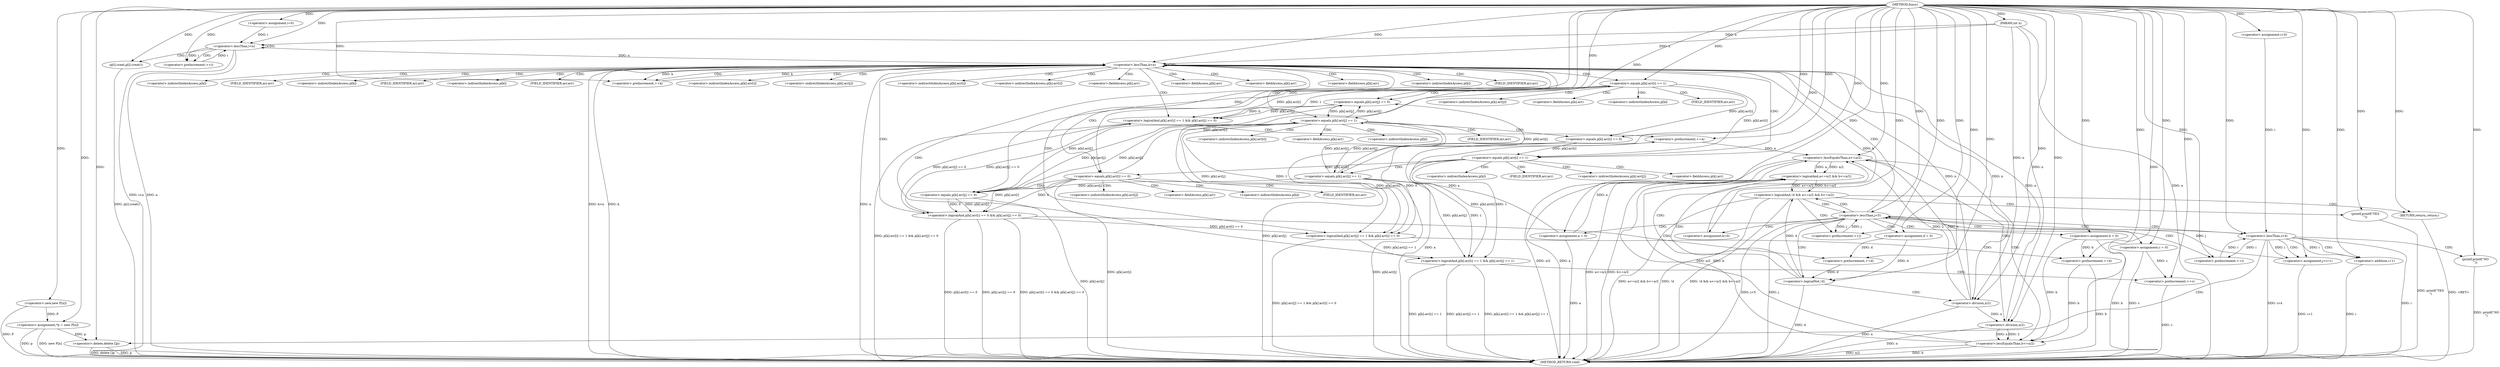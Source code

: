 digraph "funcc" {  
"1000122" [label = "(METHOD,funcc)" ]
"1000302" [label = "(METHOD_RETURN,void)" ]
"1000123" [label = "(PARAM,int n)" ]
"1000130" [label = "(<operator>.assignment,*p = new P[n])" ]
"1000298" [label = "(printf,printf(\"NO\n\"))" ]
"1000300" [label = "(<operator>.delete,delete []p)" ]
"1000136" [label = "(<operator>.assignment,i=0)" ]
"1000139" [label = "(<operator>.lessThan,i<n)" ]
"1000142" [label = "(<operator>.preIncrement,++i)" ]
"1000144" [label = "(p[i].creat,p[i].creat())" ]
"1000147" [label = "(<operator>.assignment,i=0)" ]
"1000150" [label = "(<operator>.lessThan,i<4)" ]
"1000153" [label = "(<operator>.preIncrement,++i)" ]
"1000132" [label = "(<operator>.new,new P[n])" ]
"1000157" [label = "(<operator>.assignment,j=i+1)" ]
"1000162" [label = "(<operator>.lessThan,j<5)" ]
"1000165" [label = "(<operator>.preIncrement,++j)" ]
"1000168" [label = "(<operator>.assignment,a = 0)" ]
"1000171" [label = "(<operator>.assignment,b = 0)" ]
"1000174" [label = "(<operator>.assignment,c = 0)" ]
"1000177" [label = "(<operator>.assignment,d = 0)" ]
"1000159" [label = "(<operator>.addition,i+1)" ]
"1000182" [label = "(<operator>.assignment,k=0)" ]
"1000185" [label = "(<operator>.lessThan,k<n)" ]
"1000188" [label = "(<operator>.preIncrement,++k)" ]
"1000280" [label = "(<operator>.logicalAnd,!d && a<=n/2 && b<=n/2)" ]
"1000295" [label = "(printf,printf(\"YES\n\"))" ]
"1000297" [label = "(RETURN,return;,return;)" ]
"1000192" [label = "(<operator>.logicalAnd,p[k].arr[i] == 1 && p[k].arr[j] == 0)" ]
"1000211" [label = "(<operator>.preIncrement,++a)" ]
"1000214" [label = "(<operator>.logicalAnd,p[k].arr[j] == 1 && p[k].arr[i] == 0)" ]
"1000233" [label = "(<operator>.preIncrement,++b)" ]
"1000236" [label = "(<operator>.logicalAnd,p[k].arr[i] == 1 && p[k].arr[j] == 1)" ]
"1000255" [label = "(<operator>.preIncrement,++c)" ]
"1000258" [label = "(<operator>.logicalAnd,p[k].arr[i] == 0 && p[k].arr[j] == 0)" ]
"1000277" [label = "(<operator>.preIncrement,++d)" ]
"1000281" [label = "(<operator>.logicalNot,!d)" ]
"1000283" [label = "(<operator>.logicalAnd,a<=n/2 && b<=n/2)" ]
"1000284" [label = "(<operator>.lessEqualsThan,a<=n/2)" ]
"1000289" [label = "(<operator>.lessEqualsThan,b<=n/2)" ]
"1000193" [label = "(<operator>.equals,p[k].arr[i] == 1)" ]
"1000202" [label = "(<operator>.equals,p[k].arr[j] == 0)" ]
"1000215" [label = "(<operator>.equals,p[k].arr[j] == 1)" ]
"1000224" [label = "(<operator>.equals,p[k].arr[i] == 0)" ]
"1000237" [label = "(<operator>.equals,p[k].arr[i] == 1)" ]
"1000246" [label = "(<operator>.equals,p[k].arr[j] == 1)" ]
"1000259" [label = "(<operator>.equals,p[k].arr[i] == 0)" ]
"1000268" [label = "(<operator>.equals,p[k].arr[j] == 0)" ]
"1000286" [label = "(<operator>.division,n/2)" ]
"1000291" [label = "(<operator>.division,n/2)" ]
"1000194" [label = "(<operator>.indirectIndexAccess,p[k].arr[i])" ]
"1000203" [label = "(<operator>.indirectIndexAccess,p[k].arr[j])" ]
"1000216" [label = "(<operator>.indirectIndexAccess,p[k].arr[j])" ]
"1000225" [label = "(<operator>.indirectIndexAccess,p[k].arr[i])" ]
"1000238" [label = "(<operator>.indirectIndexAccess,p[k].arr[i])" ]
"1000247" [label = "(<operator>.indirectIndexAccess,p[k].arr[j])" ]
"1000260" [label = "(<operator>.indirectIndexAccess,p[k].arr[i])" ]
"1000269" [label = "(<operator>.indirectIndexAccess,p[k].arr[j])" ]
"1000195" [label = "(<operator>.fieldAccess,p[k].arr)" ]
"1000204" [label = "(<operator>.fieldAccess,p[k].arr)" ]
"1000217" [label = "(<operator>.fieldAccess,p[k].arr)" ]
"1000226" [label = "(<operator>.fieldAccess,p[k].arr)" ]
"1000239" [label = "(<operator>.fieldAccess,p[k].arr)" ]
"1000248" [label = "(<operator>.fieldAccess,p[k].arr)" ]
"1000261" [label = "(<operator>.fieldAccess,p[k].arr)" ]
"1000270" [label = "(<operator>.fieldAccess,p[k].arr)" ]
"1000196" [label = "(<operator>.indirectIndexAccess,p[k])" ]
"1000199" [label = "(FIELD_IDENTIFIER,arr,arr)" ]
"1000205" [label = "(<operator>.indirectIndexAccess,p[k])" ]
"1000208" [label = "(FIELD_IDENTIFIER,arr,arr)" ]
"1000218" [label = "(<operator>.indirectIndexAccess,p[k])" ]
"1000221" [label = "(FIELD_IDENTIFIER,arr,arr)" ]
"1000227" [label = "(<operator>.indirectIndexAccess,p[k])" ]
"1000230" [label = "(FIELD_IDENTIFIER,arr,arr)" ]
"1000240" [label = "(<operator>.indirectIndexAccess,p[k])" ]
"1000243" [label = "(FIELD_IDENTIFIER,arr,arr)" ]
"1000249" [label = "(<operator>.indirectIndexAccess,p[k])" ]
"1000252" [label = "(FIELD_IDENTIFIER,arr,arr)" ]
"1000262" [label = "(<operator>.indirectIndexAccess,p[k])" ]
"1000265" [label = "(FIELD_IDENTIFIER,arr,arr)" ]
"1000271" [label = "(<operator>.indirectIndexAccess,p[k])" ]
"1000274" [label = "(FIELD_IDENTIFIER,arr,arr)" ]
  "1000123" -> "1000302"  [ label = "DDG: n"] 
  "1000130" -> "1000302"  [ label = "DDG: p"] 
  "1000130" -> "1000302"  [ label = "DDG: new P[n]"] 
  "1000139" -> "1000302"  [ label = "DDG: n"] 
  "1000139" -> "1000302"  [ label = "DDG: i<n"] 
  "1000150" -> "1000302"  [ label = "DDG: i"] 
  "1000150" -> "1000302"  [ label = "DDG: i<4"] 
  "1000298" -> "1000302"  [ label = "DDG: printf(\"NO\n\")"] 
  "1000300" -> "1000302"  [ label = "DDG: p"] 
  "1000300" -> "1000302"  [ label = "DDG: delete []p"] 
  "1000159" -> "1000302"  [ label = "DDG: i"] 
  "1000157" -> "1000302"  [ label = "DDG: i+1"] 
  "1000162" -> "1000302"  [ label = "DDG: j"] 
  "1000162" -> "1000302"  [ label = "DDG: j<5"] 
  "1000168" -> "1000302"  [ label = "DDG: a"] 
  "1000171" -> "1000302"  [ label = "DDG: b"] 
  "1000174" -> "1000302"  [ label = "DDG: c"] 
  "1000185" -> "1000302"  [ label = "DDG: k"] 
  "1000185" -> "1000302"  [ label = "DDG: n"] 
  "1000185" -> "1000302"  [ label = "DDG: k<n"] 
  "1000281" -> "1000302"  [ label = "DDG: d"] 
  "1000280" -> "1000302"  [ label = "DDG: !d"] 
  "1000284" -> "1000302"  [ label = "DDG: a"] 
  "1000286" -> "1000302"  [ label = "DDG: n"] 
  "1000284" -> "1000302"  [ label = "DDG: n/2"] 
  "1000283" -> "1000302"  [ label = "DDG: a<=n/2"] 
  "1000289" -> "1000302"  [ label = "DDG: b"] 
  "1000291" -> "1000302"  [ label = "DDG: n"] 
  "1000289" -> "1000302"  [ label = "DDG: n/2"] 
  "1000283" -> "1000302"  [ label = "DDG: b<=n/2"] 
  "1000280" -> "1000302"  [ label = "DDG: a<=n/2 && b<=n/2"] 
  "1000280" -> "1000302"  [ label = "DDG: !d && a<=n/2 && b<=n/2"] 
  "1000295" -> "1000302"  [ label = "DDG: printf(\"YES\n\")"] 
  "1000192" -> "1000302"  [ label = "DDG: p[k].arr[i] == 1 && p[k].arr[j] == 0"] 
  "1000211" -> "1000302"  [ label = "DDG: a"] 
  "1000215" -> "1000302"  [ label = "DDG: p[k].arr[j]"] 
  "1000214" -> "1000302"  [ label = "DDG: p[k].arr[j] == 1 && p[k].arr[i] == 0"] 
  "1000233" -> "1000302"  [ label = "DDG: b"] 
  "1000236" -> "1000302"  [ label = "DDG: p[k].arr[i] == 1"] 
  "1000246" -> "1000302"  [ label = "DDG: p[k].arr[j]"] 
  "1000236" -> "1000302"  [ label = "DDG: p[k].arr[j] == 1"] 
  "1000236" -> "1000302"  [ label = "DDG: p[k].arr[i] == 1 && p[k].arr[j] == 1"] 
  "1000255" -> "1000302"  [ label = "DDG: c"] 
  "1000259" -> "1000302"  [ label = "DDG: p[k].arr[i]"] 
  "1000258" -> "1000302"  [ label = "DDG: p[k].arr[i] == 0"] 
  "1000268" -> "1000302"  [ label = "DDG: p[k].arr[j]"] 
  "1000258" -> "1000302"  [ label = "DDG: p[k].arr[j] == 0"] 
  "1000258" -> "1000302"  [ label = "DDG: p[k].arr[i] == 0 && p[k].arr[j] == 0"] 
  "1000144" -> "1000302"  [ label = "DDG: p[i].creat()"] 
  "1000297" -> "1000302"  [ label = "DDG: <RET>"] 
  "1000132" -> "1000302"  [ label = "DDG: P"] 
  "1000122" -> "1000123"  [ label = "DDG: "] 
  "1000132" -> "1000130"  [ label = "DDG: P"] 
  "1000122" -> "1000130"  [ label = "DDG: "] 
  "1000122" -> "1000136"  [ label = "DDG: "] 
  "1000122" -> "1000144"  [ label = "DDG: "] 
  "1000122" -> "1000147"  [ label = "DDG: "] 
  "1000122" -> "1000298"  [ label = "DDG: "] 
  "1000130" -> "1000300"  [ label = "DDG: p"] 
  "1000122" -> "1000300"  [ label = "DDG: "] 
  "1000122" -> "1000132"  [ label = "DDG: "] 
  "1000136" -> "1000139"  [ label = "DDG: i"] 
  "1000142" -> "1000139"  [ label = "DDG: i"] 
  "1000122" -> "1000139"  [ label = "DDG: "] 
  "1000123" -> "1000139"  [ label = "DDG: n"] 
  "1000139" -> "1000142"  [ label = "DDG: i"] 
  "1000122" -> "1000142"  [ label = "DDG: "] 
  "1000147" -> "1000150"  [ label = "DDG: i"] 
  "1000153" -> "1000150"  [ label = "DDG: i"] 
  "1000122" -> "1000150"  [ label = "DDG: "] 
  "1000122" -> "1000153"  [ label = "DDG: "] 
  "1000150" -> "1000153"  [ label = "DDG: i"] 
  "1000122" -> "1000157"  [ label = "DDG: "] 
  "1000150" -> "1000157"  [ label = "DDG: i"] 
  "1000157" -> "1000162"  [ label = "DDG: j"] 
  "1000165" -> "1000162"  [ label = "DDG: j"] 
  "1000122" -> "1000162"  [ label = "DDG: "] 
  "1000162" -> "1000165"  [ label = "DDG: j"] 
  "1000122" -> "1000165"  [ label = "DDG: "] 
  "1000122" -> "1000168"  [ label = "DDG: "] 
  "1000122" -> "1000171"  [ label = "DDG: "] 
  "1000122" -> "1000174"  [ label = "DDG: "] 
  "1000122" -> "1000177"  [ label = "DDG: "] 
  "1000150" -> "1000159"  [ label = "DDG: i"] 
  "1000122" -> "1000159"  [ label = "DDG: "] 
  "1000122" -> "1000182"  [ label = "DDG: "] 
  "1000182" -> "1000185"  [ label = "DDG: k"] 
  "1000188" -> "1000185"  [ label = "DDG: k"] 
  "1000122" -> "1000185"  [ label = "DDG: "] 
  "1000139" -> "1000185"  [ label = "DDG: n"] 
  "1000286" -> "1000185"  [ label = "DDG: n"] 
  "1000291" -> "1000185"  [ label = "DDG: n"] 
  "1000123" -> "1000185"  [ label = "DDG: n"] 
  "1000185" -> "1000188"  [ label = "DDG: k"] 
  "1000122" -> "1000188"  [ label = "DDG: "] 
  "1000281" -> "1000280"  [ label = "DDG: d"] 
  "1000283" -> "1000280"  [ label = "DDG: a<=n/2"] 
  "1000283" -> "1000280"  [ label = "DDG: b<=n/2"] 
  "1000122" -> "1000297"  [ label = "DDG: "] 
  "1000177" -> "1000281"  [ label = "DDG: d"] 
  "1000277" -> "1000281"  [ label = "DDG: d"] 
  "1000122" -> "1000281"  [ label = "DDG: "] 
  "1000284" -> "1000283"  [ label = "DDG: n/2"] 
  "1000284" -> "1000283"  [ label = "DDG: a"] 
  "1000289" -> "1000283"  [ label = "DDG: n/2"] 
  "1000289" -> "1000283"  [ label = "DDG: b"] 
  "1000122" -> "1000295"  [ label = "DDG: "] 
  "1000193" -> "1000192"  [ label = "DDG: 1"] 
  "1000193" -> "1000192"  [ label = "DDG: p[k].arr[i]"] 
  "1000258" -> "1000192"  [ label = "DDG: p[k].arr[j] == 0"] 
  "1000202" -> "1000192"  [ label = "DDG: 0"] 
  "1000202" -> "1000192"  [ label = "DDG: p[k].arr[j]"] 
  "1000168" -> "1000211"  [ label = "DDG: a"] 
  "1000122" -> "1000211"  [ label = "DDG: "] 
  "1000215" -> "1000214"  [ label = "DDG: 1"] 
  "1000215" -> "1000214"  [ label = "DDG: p[k].arr[j]"] 
  "1000258" -> "1000214"  [ label = "DDG: p[k].arr[i] == 0"] 
  "1000224" -> "1000214"  [ label = "DDG: 0"] 
  "1000224" -> "1000214"  [ label = "DDG: p[k].arr[i]"] 
  "1000171" -> "1000233"  [ label = "DDG: b"] 
  "1000122" -> "1000233"  [ label = "DDG: "] 
  "1000237" -> "1000236"  [ label = "DDG: 1"] 
  "1000237" -> "1000236"  [ label = "DDG: p[k].arr[i]"] 
  "1000214" -> "1000236"  [ label = "DDG: p[k].arr[j] == 1"] 
  "1000246" -> "1000236"  [ label = "DDG: p[k].arr[j]"] 
  "1000246" -> "1000236"  [ label = "DDG: 1"] 
  "1000174" -> "1000255"  [ label = "DDG: c"] 
  "1000122" -> "1000255"  [ label = "DDG: "] 
  "1000259" -> "1000258"  [ label = "DDG: 0"] 
  "1000259" -> "1000258"  [ label = "DDG: p[k].arr[i]"] 
  "1000192" -> "1000258"  [ label = "DDG: p[k].arr[j] == 0"] 
  "1000268" -> "1000258"  [ label = "DDG: p[k].arr[j]"] 
  "1000268" -> "1000258"  [ label = "DDG: 0"] 
  "1000177" -> "1000277"  [ label = "DDG: d"] 
  "1000122" -> "1000277"  [ label = "DDG: "] 
  "1000168" -> "1000284"  [ label = "DDG: a"] 
  "1000211" -> "1000284"  [ label = "DDG: a"] 
  "1000122" -> "1000284"  [ label = "DDG: "] 
  "1000286" -> "1000284"  [ label = "DDG: n"] 
  "1000286" -> "1000284"  [ label = "DDG: 2"] 
  "1000171" -> "1000289"  [ label = "DDG: b"] 
  "1000233" -> "1000289"  [ label = "DDG: b"] 
  "1000122" -> "1000289"  [ label = "DDG: "] 
  "1000291" -> "1000289"  [ label = "DDG: 2"] 
  "1000291" -> "1000289"  [ label = "DDG: n"] 
  "1000259" -> "1000193"  [ label = "DDG: p[k].arr[i]"] 
  "1000122" -> "1000193"  [ label = "DDG: "] 
  "1000215" -> "1000202"  [ label = "DDG: p[k].arr[j]"] 
  "1000246" -> "1000202"  [ label = "DDG: p[k].arr[j]"] 
  "1000268" -> "1000202"  [ label = "DDG: p[k].arr[j]"] 
  "1000122" -> "1000202"  [ label = "DDG: "] 
  "1000202" -> "1000215"  [ label = "DDG: p[k].arr[j]"] 
  "1000246" -> "1000215"  [ label = "DDG: p[k].arr[j]"] 
  "1000268" -> "1000215"  [ label = "DDG: p[k].arr[j]"] 
  "1000122" -> "1000215"  [ label = "DDG: "] 
  "1000193" -> "1000224"  [ label = "DDG: p[k].arr[i]"] 
  "1000122" -> "1000224"  [ label = "DDG: "] 
  "1000193" -> "1000237"  [ label = "DDG: p[k].arr[i]"] 
  "1000224" -> "1000237"  [ label = "DDG: p[k].arr[i]"] 
  "1000122" -> "1000237"  [ label = "DDG: "] 
  "1000215" -> "1000246"  [ label = "DDG: p[k].arr[j]"] 
  "1000122" -> "1000246"  [ label = "DDG: "] 
  "1000237" -> "1000259"  [ label = "DDG: p[k].arr[i]"] 
  "1000122" -> "1000259"  [ label = "DDG: "] 
  "1000215" -> "1000268"  [ label = "DDG: p[k].arr[j]"] 
  "1000246" -> "1000268"  [ label = "DDG: p[k].arr[j]"] 
  "1000122" -> "1000268"  [ label = "DDG: "] 
  "1000185" -> "1000286"  [ label = "DDG: n"] 
  "1000123" -> "1000286"  [ label = "DDG: n"] 
  "1000122" -> "1000286"  [ label = "DDG: "] 
  "1000286" -> "1000291"  [ label = "DDG: n"] 
  "1000123" -> "1000291"  [ label = "DDG: n"] 
  "1000122" -> "1000291"  [ label = "DDG: "] 
  "1000139" -> "1000142"  [ label = "CDG: "] 
  "1000139" -> "1000139"  [ label = "CDG: "] 
  "1000139" -> "1000144"  [ label = "CDG: "] 
  "1000150" -> "1000298"  [ label = "CDG: "] 
  "1000150" -> "1000157"  [ label = "CDG: "] 
  "1000150" -> "1000300"  [ label = "CDG: "] 
  "1000150" -> "1000159"  [ label = "CDG: "] 
  "1000150" -> "1000162"  [ label = "CDG: "] 
  "1000162" -> "1000174"  [ label = "CDG: "] 
  "1000162" -> "1000182"  [ label = "CDG: "] 
  "1000162" -> "1000150"  [ label = "CDG: "] 
  "1000162" -> "1000281"  [ label = "CDG: "] 
  "1000162" -> "1000185"  [ label = "CDG: "] 
  "1000162" -> "1000153"  [ label = "CDG: "] 
  "1000162" -> "1000168"  [ label = "CDG: "] 
  "1000162" -> "1000280"  [ label = "CDG: "] 
  "1000162" -> "1000171"  [ label = "CDG: "] 
  "1000162" -> "1000177"  [ label = "CDG: "] 
  "1000185" -> "1000258"  [ label = "CDG: "] 
  "1000185" -> "1000238"  [ label = "CDG: "] 
  "1000185" -> "1000221"  [ label = "CDG: "] 
  "1000185" -> "1000199"  [ label = "CDG: "] 
  "1000185" -> "1000260"  [ label = "CDG: "] 
  "1000185" -> "1000243"  [ label = "CDG: "] 
  "1000185" -> "1000216"  [ label = "CDG: "] 
  "1000185" -> "1000259"  [ label = "CDG: "] 
  "1000185" -> "1000236"  [ label = "CDG: "] 
  "1000185" -> "1000188"  [ label = "CDG: "] 
  "1000185" -> "1000261"  [ label = "CDG: "] 
  "1000185" -> "1000214"  [ label = "CDG: "] 
  "1000185" -> "1000194"  [ label = "CDG: "] 
  "1000185" -> "1000192"  [ label = "CDG: "] 
  "1000185" -> "1000240"  [ label = "CDG: "] 
  "1000185" -> "1000217"  [ label = "CDG: "] 
  "1000185" -> "1000185"  [ label = "CDG: "] 
  "1000185" -> "1000239"  [ label = "CDG: "] 
  "1000185" -> "1000265"  [ label = "CDG: "] 
  "1000185" -> "1000195"  [ label = "CDG: "] 
  "1000185" -> "1000196"  [ label = "CDG: "] 
  "1000185" -> "1000215"  [ label = "CDG: "] 
  "1000185" -> "1000262"  [ label = "CDG: "] 
  "1000185" -> "1000237"  [ label = "CDG: "] 
  "1000185" -> "1000218"  [ label = "CDG: "] 
  "1000185" -> "1000193"  [ label = "CDG: "] 
  "1000280" -> "1000165"  [ label = "CDG: "] 
  "1000280" -> "1000295"  [ label = "CDG: "] 
  "1000280" -> "1000297"  [ label = "CDG: "] 
  "1000280" -> "1000162"  [ label = "CDG: "] 
  "1000281" -> "1000284"  [ label = "CDG: "] 
  "1000281" -> "1000286"  [ label = "CDG: "] 
  "1000281" -> "1000283"  [ label = "CDG: "] 
  "1000192" -> "1000211"  [ label = "CDG: "] 
  "1000214" -> "1000233"  [ label = "CDG: "] 
  "1000236" -> "1000255"  [ label = "CDG: "] 
  "1000258" -> "1000277"  [ label = "CDG: "] 
  "1000284" -> "1000291"  [ label = "CDG: "] 
  "1000284" -> "1000289"  [ label = "CDG: "] 
  "1000193" -> "1000208"  [ label = "CDG: "] 
  "1000193" -> "1000204"  [ label = "CDG: "] 
  "1000193" -> "1000203"  [ label = "CDG: "] 
  "1000193" -> "1000205"  [ label = "CDG: "] 
  "1000193" -> "1000202"  [ label = "CDG: "] 
  "1000215" -> "1000227"  [ label = "CDG: "] 
  "1000215" -> "1000224"  [ label = "CDG: "] 
  "1000215" -> "1000226"  [ label = "CDG: "] 
  "1000215" -> "1000230"  [ label = "CDG: "] 
  "1000215" -> "1000225"  [ label = "CDG: "] 
  "1000237" -> "1000248"  [ label = "CDG: "] 
  "1000237" -> "1000247"  [ label = "CDG: "] 
  "1000237" -> "1000246"  [ label = "CDG: "] 
  "1000237" -> "1000252"  [ label = "CDG: "] 
  "1000237" -> "1000249"  [ label = "CDG: "] 
  "1000259" -> "1000268"  [ label = "CDG: "] 
  "1000259" -> "1000274"  [ label = "CDG: "] 
  "1000259" -> "1000269"  [ label = "CDG: "] 
  "1000259" -> "1000270"  [ label = "CDG: "] 
  "1000259" -> "1000271"  [ label = "CDG: "] 
}
